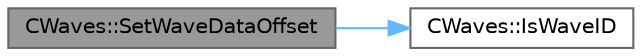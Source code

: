 digraph "CWaves::SetWaveDataOffset"
{
 // LATEX_PDF_SIZE
  bgcolor="transparent";
  edge [fontname=Helvetica,fontsize=10,labelfontname=Helvetica,labelfontsize=10];
  node [fontname=Helvetica,fontsize=10,shape=box,height=0.2,width=0.4];
  rankdir="LR";
  Node1 [id="Node000001",label="CWaves::SetWaveDataOffset",height=0.2,width=0.4,color="gray40", fillcolor="grey60", style="filled", fontcolor="black",tooltip=" "];
  Node1 -> Node2 [id="edge1_Node000001_Node000002",color="steelblue1",style="solid",tooltip=" "];
  Node2 [id="Node000002",label="CWaves::IsWaveID",height=0.2,width=0.4,color="grey40", fillcolor="white", style="filled",URL="$class_c_waves.html#ade2c151bd6dd0113bbd5e48a0034fa5d",tooltip=" "];
}
